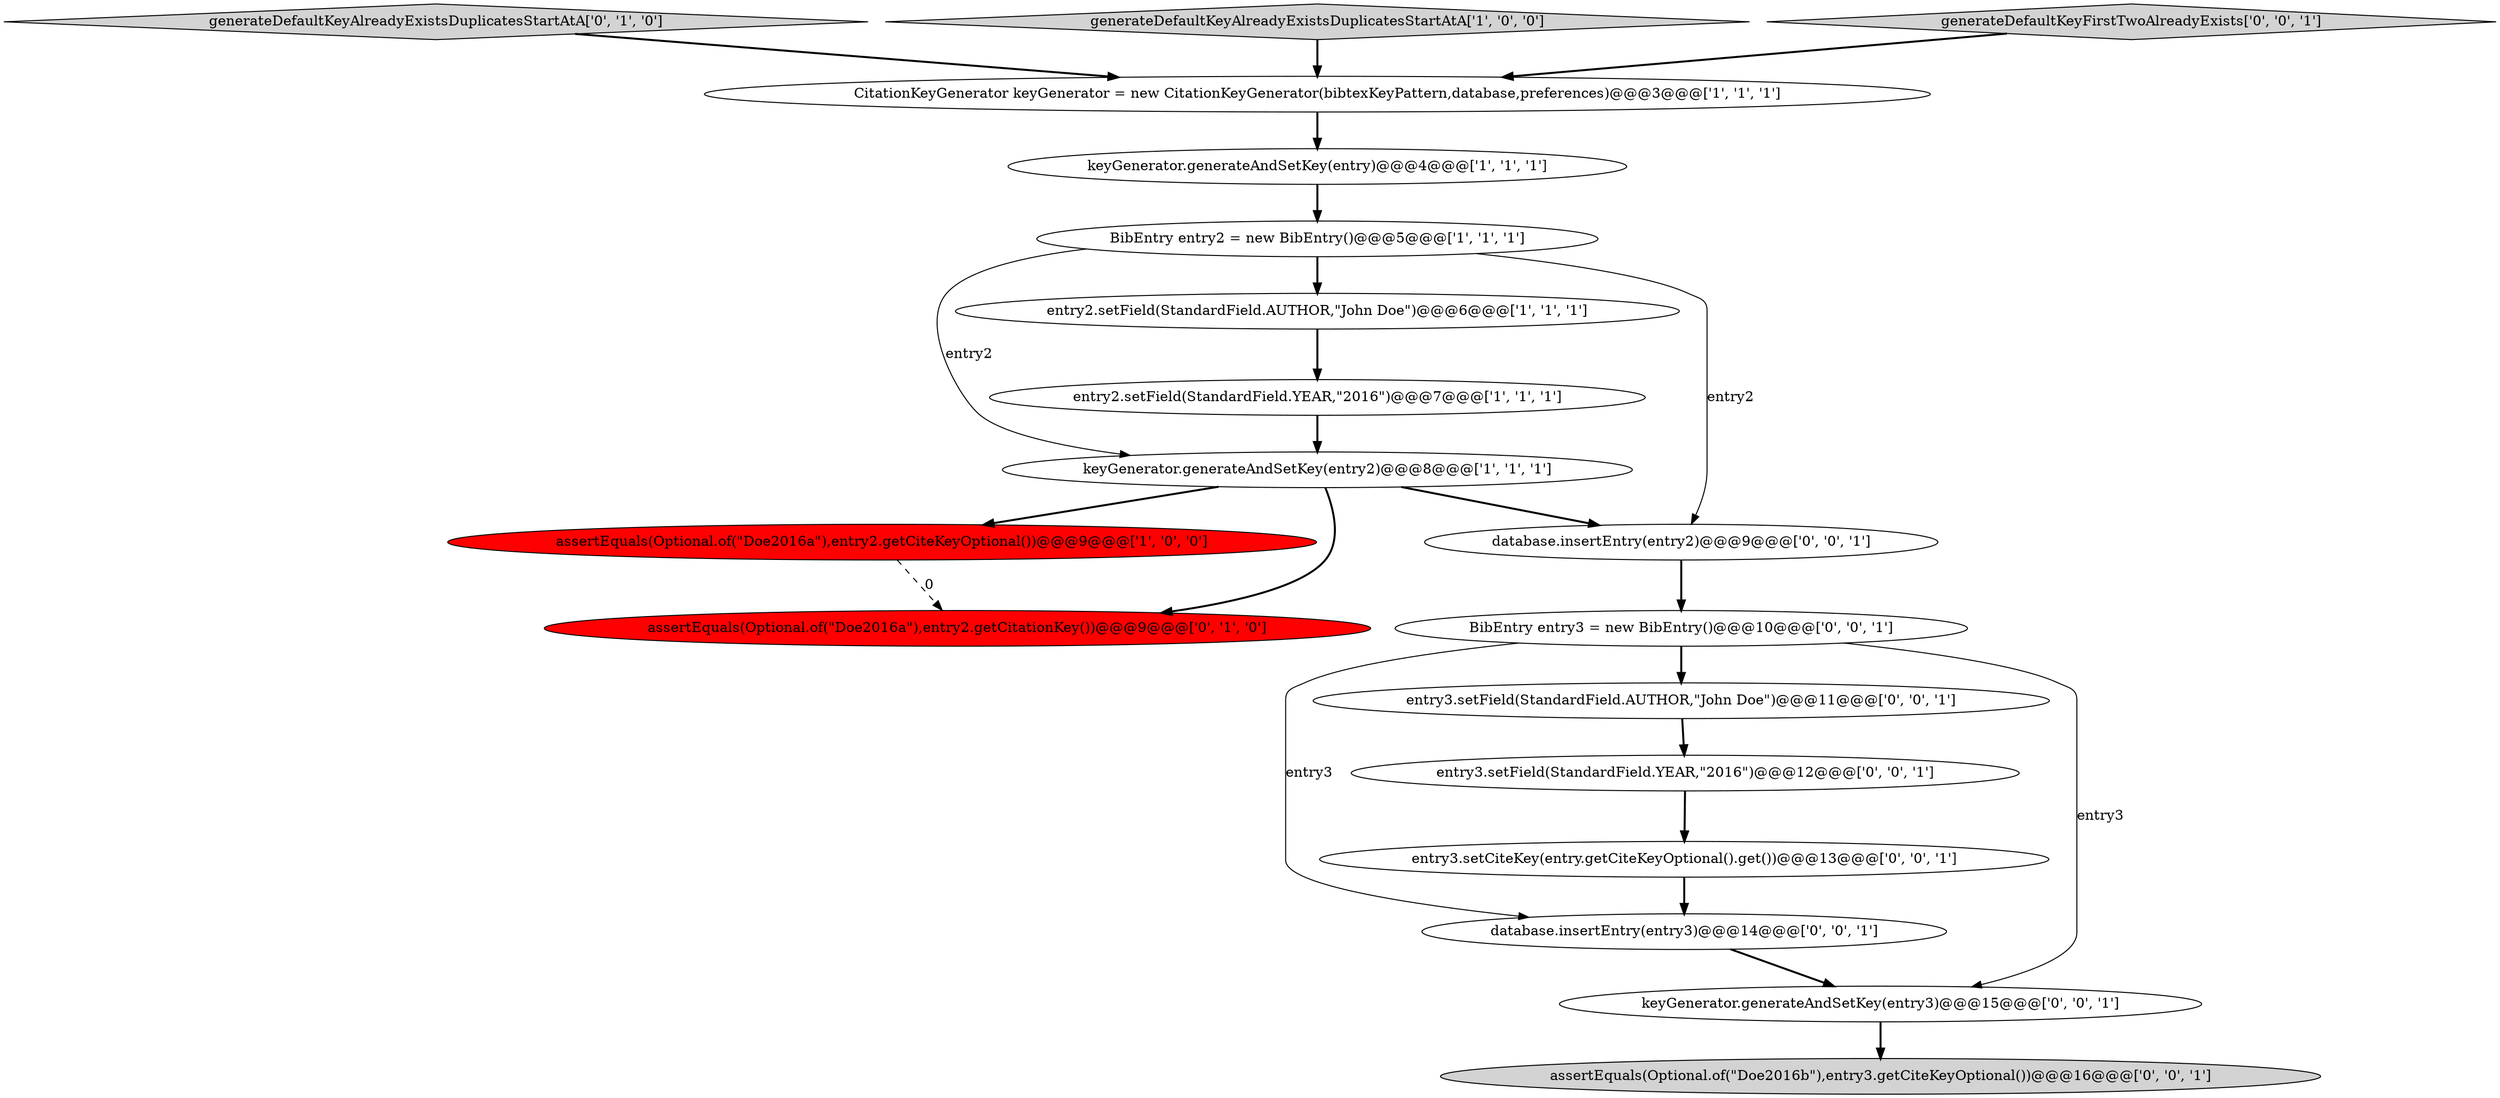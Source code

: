 digraph {
6 [style = filled, label = "keyGenerator.generateAndSetKey(entry2)@@@8@@@['1', '1', '1']", fillcolor = white, shape = ellipse image = "AAA0AAABBB1BBB"];
3 [style = filled, label = "assertEquals(Optional.of(\"Doe2016a\"),entry2.getCiteKeyOptional())@@@9@@@['1', '0', '0']", fillcolor = red, shape = ellipse image = "AAA1AAABBB1BBB"];
9 [style = filled, label = "generateDefaultKeyAlreadyExistsDuplicatesStartAtA['0', '1', '0']", fillcolor = lightgray, shape = diamond image = "AAA0AAABBB2BBB"];
13 [style = filled, label = "database.insertEntry(entry3)@@@14@@@['0', '0', '1']", fillcolor = white, shape = ellipse image = "AAA0AAABBB3BBB"];
18 [style = filled, label = "entry3.setField(StandardField.AUTHOR,\"John Doe\")@@@11@@@['0', '0', '1']", fillcolor = white, shape = ellipse image = "AAA0AAABBB3BBB"];
4 [style = filled, label = "entry2.setField(StandardField.YEAR,\"2016\")@@@7@@@['1', '1', '1']", fillcolor = white, shape = ellipse image = "AAA0AAABBB1BBB"];
2 [style = filled, label = "entry2.setField(StandardField.AUTHOR,\"John Doe\")@@@6@@@['1', '1', '1']", fillcolor = white, shape = ellipse image = "AAA0AAABBB1BBB"];
16 [style = filled, label = "BibEntry entry3 = new BibEntry()@@@10@@@['0', '0', '1']", fillcolor = white, shape = ellipse image = "AAA0AAABBB3BBB"];
7 [style = filled, label = "generateDefaultKeyAlreadyExistsDuplicatesStartAtA['1', '0', '0']", fillcolor = lightgray, shape = diamond image = "AAA0AAABBB1BBB"];
10 [style = filled, label = "generateDefaultKeyFirstTwoAlreadyExists['0', '0', '1']", fillcolor = lightgray, shape = diamond image = "AAA0AAABBB3BBB"];
14 [style = filled, label = "entry3.setField(StandardField.YEAR,\"2016\")@@@12@@@['0', '0', '1']", fillcolor = white, shape = ellipse image = "AAA0AAABBB3BBB"];
15 [style = filled, label = "entry3.setCiteKey(entry.getCiteKeyOptional().get())@@@13@@@['0', '0', '1']", fillcolor = white, shape = ellipse image = "AAA0AAABBB3BBB"];
5 [style = filled, label = "CitationKeyGenerator keyGenerator = new CitationKeyGenerator(bibtexKeyPattern,database,preferences)@@@3@@@['1', '1', '1']", fillcolor = white, shape = ellipse image = "AAA0AAABBB1BBB"];
17 [style = filled, label = "keyGenerator.generateAndSetKey(entry3)@@@15@@@['0', '0', '1']", fillcolor = white, shape = ellipse image = "AAA0AAABBB3BBB"];
11 [style = filled, label = "assertEquals(Optional.of(\"Doe2016b\"),entry3.getCiteKeyOptional())@@@16@@@['0', '0', '1']", fillcolor = lightgray, shape = ellipse image = "AAA0AAABBB3BBB"];
8 [style = filled, label = "assertEquals(Optional.of(\"Doe2016a\"),entry2.getCitationKey())@@@9@@@['0', '1', '0']", fillcolor = red, shape = ellipse image = "AAA1AAABBB2BBB"];
0 [style = filled, label = "BibEntry entry2 = new BibEntry()@@@5@@@['1', '1', '1']", fillcolor = white, shape = ellipse image = "AAA0AAABBB1BBB"];
12 [style = filled, label = "database.insertEntry(entry2)@@@9@@@['0', '0', '1']", fillcolor = white, shape = ellipse image = "AAA0AAABBB3BBB"];
1 [style = filled, label = "keyGenerator.generateAndSetKey(entry)@@@4@@@['1', '1', '1']", fillcolor = white, shape = ellipse image = "AAA0AAABBB1BBB"];
6->3 [style = bold, label=""];
16->17 [style = solid, label="entry3"];
15->13 [style = bold, label=""];
16->18 [style = bold, label=""];
4->6 [style = bold, label=""];
16->13 [style = solid, label="entry3"];
0->2 [style = bold, label=""];
12->16 [style = bold, label=""];
1->0 [style = bold, label=""];
2->4 [style = bold, label=""];
5->1 [style = bold, label=""];
13->17 [style = bold, label=""];
7->5 [style = bold, label=""];
10->5 [style = bold, label=""];
0->6 [style = solid, label="entry2"];
6->8 [style = bold, label=""];
9->5 [style = bold, label=""];
3->8 [style = dashed, label="0"];
14->15 [style = bold, label=""];
0->12 [style = solid, label="entry2"];
18->14 [style = bold, label=""];
17->11 [style = bold, label=""];
6->12 [style = bold, label=""];
}
